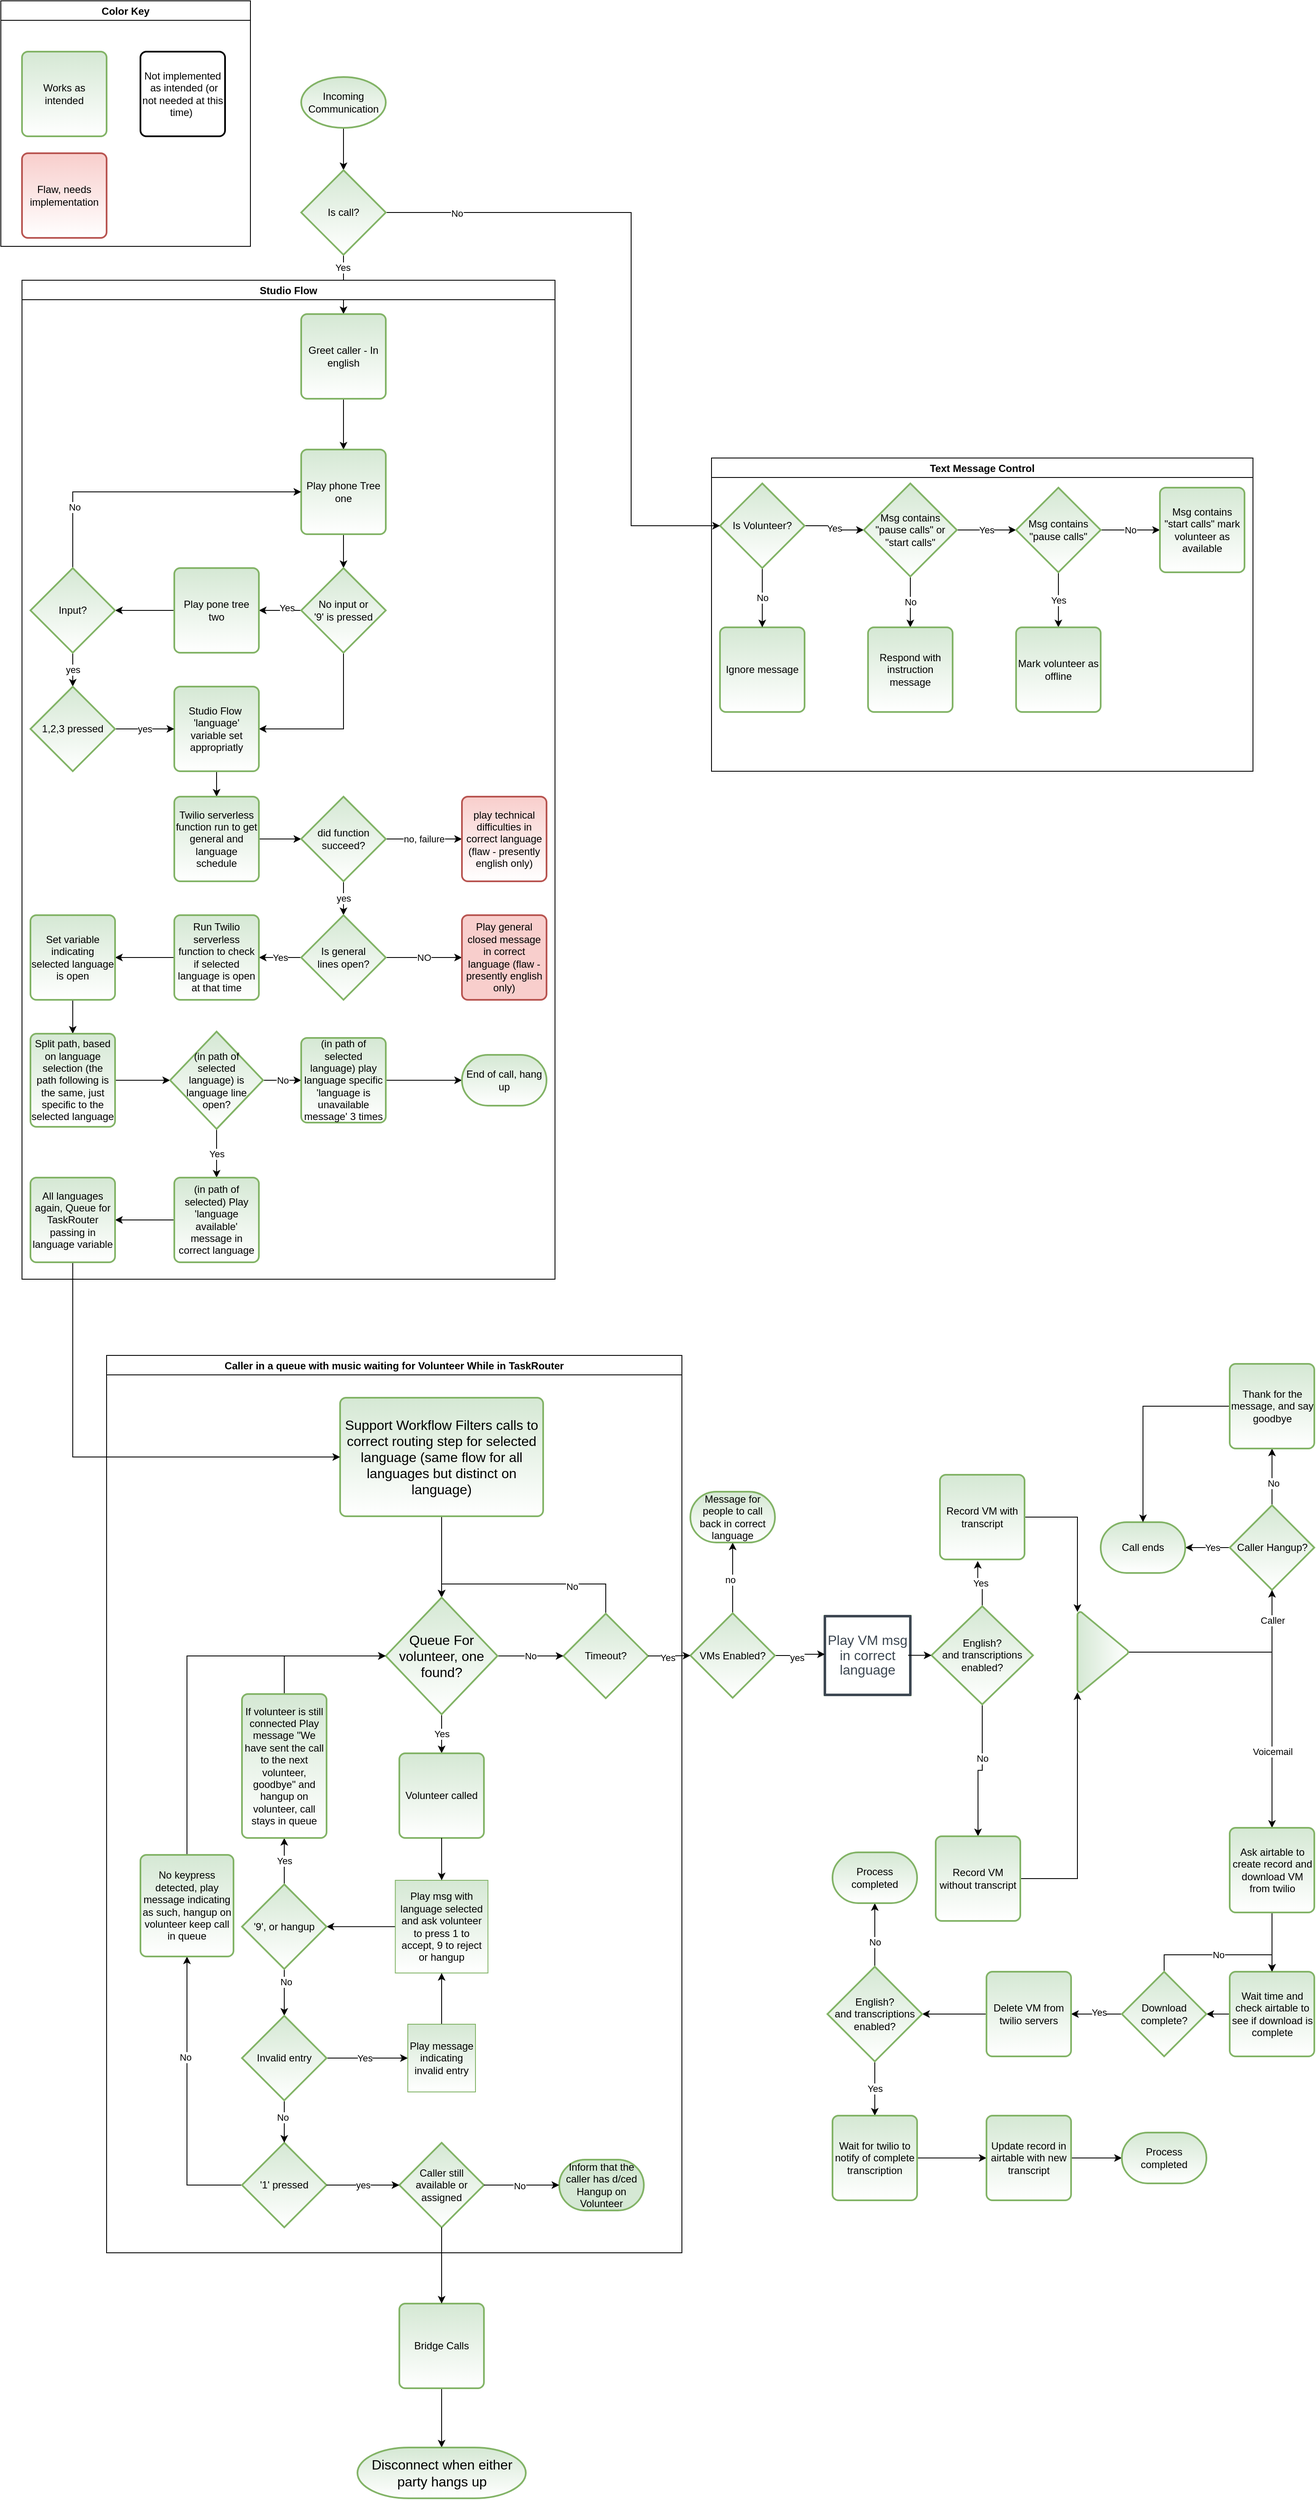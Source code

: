 <mxfile version="13.7.3" type="device"><diagram id="GNucXbwqj-5pLdh_AGNK" name="Page-1"><mxGraphModel dx="2212" dy="4206" grid="1" gridSize="10" guides="1" tooltips="1" connect="1" arrows="1" fold="1" page="1" pageScale="1" pageWidth="850" pageHeight="1100" math="0" shadow="0"><root><mxCell id="0"/><mxCell id="1" parent="0"/><mxCell id="ulSbYFxJWoQOot6R8CF2-60" style="vsdxID=57;fillColor=#d5e8d4;strokeColor=#82b366;strokeWidth=3;spacingTop=-3;spacingBottom=-3;spacingLeft=-3;spacingRight=-3;labelBackgroundColor=none;rounded=0;html=1;whiteSpace=wrap;gradientColor=#ffffff;" parent="1" vertex="1"><mxGeometry x="1079" y="-242" width="101" height="93" as="geometry"/></mxCell><mxCell id="ulSbYFxJWoQOot6R8CF2-61" style="vsdxID=58;fillColor=#ffffff;gradientColor=none;shape=stencil(nZBLDsIwDERP4y1KYiEOUMoFOEFEDbEISZWG8jk9aQ1SQKy688y8kaUBbAZnewKjhpzimW7cZQe4BWM4OEqcywXYAjbHmOiU4jV0ontbSKNmhzrp6Ik2yqbDnp8knlqh3qwlkOYljtPH+zuX6FGrnYCeQwVqtRj96L/wYvQLLMe8iGzF3sugdf67YLFkfWxf);strokeColor=#3d4752;strokeWidth=3;spacingTop=-3;spacingBottom=-3;spacingLeft=-3;spacingRight=-3;labelBackgroundColor=none;rounded=1;html=1;whiteSpace=wrap;" parent="ulSbYFxJWoQOot6R8CF2-60" vertex="1"><mxGeometry width="101" height="93" as="geometry"/></mxCell><mxCell id="ulSbYFxJWoQOot6R8CF2-62" value="&lt;p style=&quot;align:center;margin-left:0;margin-right:0;margin-top:0px;margin-bottom:0px;text-indent:0;valign:middle;direction:ltr;&quot;&gt;&lt;font style=&quot;font-size:16px;font-family:Arial;color:#3d4752;direction:ltr;letter-spacing:0px;line-height:110.0%;opacity:1&quot;&gt;Play VM msg in correct language&lt;/font&gt;&lt;/p&gt;" style="text;vsdxID=57;fillColor=none;gradientColor=none;strokeColor=none;strokeWidth=3;spacingTop=-3;spacingBottom=-3;spacingLeft=-3;spacingRight=-3;labelBackgroundColor=none;rounded=0;html=1;whiteSpace=wrap;verticalAlign=middle;align=center;;html=1;" parent="ulSbYFxJWoQOot6R8CF2-60" vertex="1"><mxGeometry x="3.17" y="2.45" width="95.25" height="87.63" as="geometry"/></mxCell><mxCell id="t2Nf3221sbJAj2etKSXT-6" style="edgeStyle=orthogonalEdgeStyle;rounded=0;orthogonalLoop=1;jettySize=auto;html=1;" parent="1" source="t2Nf3221sbJAj2etKSXT-1" target="t2Nf3221sbJAj2etKSXT-5" edge="1"><mxGeometry relative="1" as="geometry"/></mxCell><mxCell id="t2Nf3221sbJAj2etKSXT-48" value="Yes" style="edgeLabel;html=1;align=center;verticalAlign=middle;resizable=0;points=[];" parent="t2Nf3221sbJAj2etKSXT-6" vertex="1" connectable="0"><mxGeometry x="-0.194" relative="1" as="geometry"><mxPoint as="offset"/></mxGeometry></mxCell><mxCell id="t2Nf3221sbJAj2etKSXT-15" style="edgeStyle=orthogonalEdgeStyle;rounded=0;orthogonalLoop=1;jettySize=auto;html=1;entryX=0.5;entryY=1;entryDx=0;entryDy=0;" parent="1" source="t2Nf3221sbJAj2etKSXT-1" target="t2Nf3221sbJAj2etKSXT-14" edge="1"><mxGeometry relative="1" as="geometry"/></mxCell><mxCell id="t2Nf3221sbJAj2etKSXT-47" value="No" style="edgeLabel;html=1;align=center;verticalAlign=middle;resizable=0;points=[];" parent="t2Nf3221sbJAj2etKSXT-15" vertex="1" connectable="0"><mxGeometry x="-0.224" y="-1" relative="1" as="geometry"><mxPoint as="offset"/></mxGeometry></mxCell><mxCell id="t2Nf3221sbJAj2etKSXT-1" value="Caller Hangup?" style="strokeWidth=2;html=1;shape=mxgraph.flowchart.decision;whiteSpace=wrap;fillColor=#d5e8d4;strokeColor=#82b366;gradientColor=#ffffff;" parent="1" vertex="1"><mxGeometry x="1557.5" y="-373" width="100" height="100" as="geometry"/></mxCell><mxCell id="t2Nf3221sbJAj2etKSXT-5" value="Call ends" style="strokeWidth=2;html=1;shape=mxgraph.flowchart.terminator;whiteSpace=wrap;fillColor=#d5e8d4;strokeColor=#82b366;gradientColor=#ffffff;" parent="1" vertex="1"><mxGeometry x="1405" y="-353" width="100" height="60" as="geometry"/></mxCell><mxCell id="t2Nf3221sbJAj2etKSXT-8" style="edgeStyle=orthogonalEdgeStyle;rounded=0;orthogonalLoop=1;jettySize=auto;html=1;entryX=0.5;entryY=1;entryDx=0;entryDy=0;entryPerimeter=0;exitX=0.5;exitY=1;exitDx=0;exitDy=0;exitPerimeter=0;" parent="1" source="t2Nf3221sbJAj2etKSXT-19" target="t2Nf3221sbJAj2etKSXT-1" edge="1"><mxGeometry relative="1" as="geometry"><mxPoint x="1428.42" y="-209.083" as="sourcePoint"/><mxPoint x="1558.005" y="-215.16" as="targetPoint"/></mxGeometry></mxCell><mxCell id="t2Nf3221sbJAj2etKSXT-9" value="Caller" style="edgeLabel;html=1;align=center;verticalAlign=middle;resizable=0;points=[];" parent="t2Nf3221sbJAj2etKSXT-8" vertex="1" connectable="0"><mxGeometry x="-0.395" y="2" relative="1" as="geometry"><mxPoint x="96.67" y="-35.5" as="offset"/></mxGeometry></mxCell><mxCell id="t2Nf3221sbJAj2etKSXT-11" style="edgeStyle=orthogonalEdgeStyle;rounded=0;orthogonalLoop=1;jettySize=auto;html=1;entryX=0.5;entryY=0;entryDx=0;entryDy=0;exitX=0.5;exitY=1;exitDx=0;exitDy=0;exitPerimeter=0;" parent="1" source="t2Nf3221sbJAj2etKSXT-19" target="t2Nf3221sbJAj2etKSXT-27" edge="1"><mxGeometry relative="1" as="geometry"><mxPoint x="1428" y="-202" as="sourcePoint"/><mxPoint x="1557.15" y="-186.84" as="targetPoint"/></mxGeometry></mxCell><mxCell id="t2Nf3221sbJAj2etKSXT-12" value="Voicemail" style="edgeLabel;html=1;align=center;verticalAlign=middle;resizable=0;points=[];" parent="t2Nf3221sbJAj2etKSXT-11" vertex="1" connectable="0"><mxGeometry x="0.52" relative="1" as="geometry"><mxPoint as="offset"/></mxGeometry></mxCell><mxCell id="t2Nf3221sbJAj2etKSXT-16" style="edgeStyle=orthogonalEdgeStyle;rounded=0;orthogonalLoop=1;jettySize=auto;html=1;" parent="1" source="t2Nf3221sbJAj2etKSXT-14" target="t2Nf3221sbJAj2etKSXT-5" edge="1"><mxGeometry relative="1" as="geometry"/></mxCell><mxCell id="t2Nf3221sbJAj2etKSXT-14" value="Thank for the message, and say goodbye" style="rounded=1;whiteSpace=wrap;html=1;absoluteArcSize=1;arcSize=14;strokeWidth=2;fillColor=#d5e8d4;strokeColor=#82b366;gradientColor=#ffffff;" parent="1" vertex="1"><mxGeometry x="1557.5" y="-540" width="100" height="100" as="geometry"/></mxCell><mxCell id="t2Nf3221sbJAj2etKSXT-21" value="Yes" style="edgeStyle=orthogonalEdgeStyle;rounded=0;orthogonalLoop=1;jettySize=auto;html=1;entryX=0.447;entryY=1.018;entryDx=0;entryDy=0;entryPerimeter=0;" parent="1" source="t2Nf3221sbJAj2etKSXT-17" target="t2Nf3221sbJAj2etKSXT-20" edge="1"><mxGeometry relative="1" as="geometry"/></mxCell><mxCell id="t2Nf3221sbJAj2etKSXT-24" style="edgeStyle=orthogonalEdgeStyle;rounded=0;orthogonalLoop=1;jettySize=auto;html=1;entryX=0.5;entryY=0;entryDx=0;entryDy=0;" parent="1" source="t2Nf3221sbJAj2etKSXT-17" target="t2Nf3221sbJAj2etKSXT-23" edge="1"><mxGeometry relative="1" as="geometry"/></mxCell><mxCell id="t2Nf3221sbJAj2etKSXT-26" value="No" style="edgeLabel;html=1;align=center;verticalAlign=middle;resizable=0;points=[];" parent="t2Nf3221sbJAj2etKSXT-24" vertex="1" connectable="0"><mxGeometry x="-0.208" relative="1" as="geometry"><mxPoint as="offset"/></mxGeometry></mxCell><mxCell id="t2Nf3221sbJAj2etKSXT-17" value="English?&lt;br&gt;and transcriptions enabled?" style="strokeWidth=2;html=1;shape=mxgraph.flowchart.decision;whiteSpace=wrap;fillColor=#d5e8d4;strokeColor=#82b366;gradientColor=#ffffff;" parent="1" vertex="1"><mxGeometry x="1205" y="-253.74" width="120" height="116" as="geometry"/></mxCell><mxCell id="t2Nf3221sbJAj2etKSXT-18" style="edgeStyle=orthogonalEdgeStyle;rounded=0;orthogonalLoop=1;jettySize=auto;html=1;entryX=0;entryY=0.5;entryDx=0;entryDy=0;entryPerimeter=0;" parent="1" source="ulSbYFxJWoQOot6R8CF2-62" target="t2Nf3221sbJAj2etKSXT-17" edge="1"><mxGeometry relative="1" as="geometry"/></mxCell><mxCell id="t2Nf3221sbJAj2etKSXT-19" value="" style="strokeWidth=2;html=1;shape=mxgraph.flowchart.merge_or_storage;whiteSpace=wrap;rotation=-90;fillColor=#d5e8d4;strokeColor=#82b366;gradientColor=#ffffff;" parent="1" vertex="1"><mxGeometry x="1360" y="-229.5" width="95" height="60" as="geometry"/></mxCell><mxCell id="t2Nf3221sbJAj2etKSXT-22" style="edgeStyle=orthogonalEdgeStyle;rounded=0;orthogonalLoop=1;jettySize=auto;html=1;entryX=1;entryY=0;entryDx=0;entryDy=0;entryPerimeter=0;" parent="1" source="t2Nf3221sbJAj2etKSXT-20" target="t2Nf3221sbJAj2etKSXT-19" edge="1"><mxGeometry relative="1" as="geometry"/></mxCell><mxCell id="t2Nf3221sbJAj2etKSXT-20" value="Record VM with transcript" style="rounded=1;whiteSpace=wrap;html=1;absoluteArcSize=1;arcSize=14;strokeWidth=2;fillColor=#d5e8d4;strokeColor=#82b366;gradientColor=#ffffff;" parent="1" vertex="1"><mxGeometry x="1215" y="-409" width="100" height="100" as="geometry"/></mxCell><mxCell id="t2Nf3221sbJAj2etKSXT-25" style="edgeStyle=orthogonalEdgeStyle;rounded=0;orthogonalLoop=1;jettySize=auto;html=1;entryX=0;entryY=0;entryDx=0;entryDy=0;entryPerimeter=0;" parent="1" source="t2Nf3221sbJAj2etKSXT-23" target="t2Nf3221sbJAj2etKSXT-19" edge="1"><mxGeometry relative="1" as="geometry"/></mxCell><mxCell id="t2Nf3221sbJAj2etKSXT-23" value="Record VM without transcript" style="rounded=1;whiteSpace=wrap;html=1;absoluteArcSize=1;arcSize=14;strokeWidth=2;fillColor=#d5e8d4;strokeColor=#82b366;gradientColor=#ffffff;" parent="1" vertex="1"><mxGeometry x="1210" y="18" width="100" height="100" as="geometry"/></mxCell><mxCell id="t2Nf3221sbJAj2etKSXT-30" style="edgeStyle=orthogonalEdgeStyle;rounded=0;orthogonalLoop=1;jettySize=auto;html=1;" parent="1" source="t2Nf3221sbJAj2etKSXT-27" target="t2Nf3221sbJAj2etKSXT-29" edge="1"><mxGeometry relative="1" as="geometry"/></mxCell><mxCell id="t2Nf3221sbJAj2etKSXT-27" value="Ask airtable to create record and download VM from twilio" style="rounded=1;whiteSpace=wrap;html=1;absoluteArcSize=1;arcSize=14;strokeWidth=2;fillColor=#d5e8d4;strokeColor=#82b366;gradientColor=#ffffff;" parent="1" vertex="1"><mxGeometry x="1557.5" y="8" width="100" height="100" as="geometry"/></mxCell><mxCell id="t2Nf3221sbJAj2etKSXT-46" style="edgeStyle=orthogonalEdgeStyle;rounded=0;orthogonalLoop=1;jettySize=auto;html=1;" parent="1" source="t2Nf3221sbJAj2etKSXT-29" target="t2Nf3221sbJAj2etKSXT-31" edge="1"><mxGeometry relative="1" as="geometry"/></mxCell><mxCell id="t2Nf3221sbJAj2etKSXT-29" value="Wait time and check airtable to see if download is complete" style="rounded=1;whiteSpace=wrap;html=1;absoluteArcSize=1;arcSize=14;strokeWidth=2;fillColor=#d5e8d4;strokeColor=#82b366;gradientColor=#ffffff;" parent="1" vertex="1"><mxGeometry x="1557.5" y="178" width="100" height="100" as="geometry"/></mxCell><mxCell id="t2Nf3221sbJAj2etKSXT-32" value="No" style="edgeStyle=orthogonalEdgeStyle;rounded=0;orthogonalLoop=1;jettySize=auto;html=1;exitX=0.5;exitY=0;exitDx=0;exitDy=0;exitPerimeter=0;entryX=0.5;entryY=0;entryDx=0;entryDy=0;" parent="1" source="t2Nf3221sbJAj2etKSXT-31" target="t2Nf3221sbJAj2etKSXT-29" edge="1"><mxGeometry relative="1" as="geometry"><mxPoint x="1610" y="137" as="targetPoint"/></mxGeometry></mxCell><mxCell id="t2Nf3221sbJAj2etKSXT-34" style="edgeStyle=orthogonalEdgeStyle;rounded=0;orthogonalLoop=1;jettySize=auto;html=1;entryX=1;entryY=0.5;entryDx=0;entryDy=0;" parent="1" source="t2Nf3221sbJAj2etKSXT-31" target="t2Nf3221sbJAj2etKSXT-33" edge="1"><mxGeometry relative="1" as="geometry"/></mxCell><mxCell id="t2Nf3221sbJAj2etKSXT-35" value="Yes" style="edgeLabel;html=1;align=center;verticalAlign=middle;resizable=0;points=[];" parent="t2Nf3221sbJAj2etKSXT-34" vertex="1" connectable="0"><mxGeometry x="-0.1" y="-2" relative="1" as="geometry"><mxPoint as="offset"/></mxGeometry></mxCell><mxCell id="t2Nf3221sbJAj2etKSXT-31" value="Download complete?" style="strokeWidth=2;html=1;shape=mxgraph.flowchart.decision;whiteSpace=wrap;fillColor=#d5e8d4;strokeColor=#82b366;gradientColor=#ffffff;" parent="1" vertex="1"><mxGeometry x="1430" y="178" width="100" height="100" as="geometry"/></mxCell><mxCell id="t2Nf3221sbJAj2etKSXT-37" style="edgeStyle=orthogonalEdgeStyle;rounded=0;orthogonalLoop=1;jettySize=auto;html=1;entryX=1;entryY=0.5;entryDx=0;entryDy=0;entryPerimeter=0;" parent="1" source="t2Nf3221sbJAj2etKSXT-33" target="t2Nf3221sbJAj2etKSXT-36" edge="1"><mxGeometry relative="1" as="geometry"/></mxCell><mxCell id="t2Nf3221sbJAj2etKSXT-33" value="Delete VM from twilio servers" style="rounded=1;whiteSpace=wrap;html=1;absoluteArcSize=1;arcSize=14;strokeWidth=2;fillColor=#d5e8d4;strokeColor=#82b366;gradientColor=#ffffff;" parent="1" vertex="1"><mxGeometry x="1270" y="178" width="100" height="100" as="geometry"/></mxCell><mxCell id="t2Nf3221sbJAj2etKSXT-39" style="edgeStyle=orthogonalEdgeStyle;rounded=0;orthogonalLoop=1;jettySize=auto;html=1;entryX=0.5;entryY=1;entryDx=0;entryDy=0;entryPerimeter=0;" parent="1" source="t2Nf3221sbJAj2etKSXT-36" target="t2Nf3221sbJAj2etKSXT-38" edge="1"><mxGeometry relative="1" as="geometry"/></mxCell><mxCell id="t2Nf3221sbJAj2etKSXT-49" value="No" style="edgeLabel;html=1;align=center;verticalAlign=middle;resizable=0;points=[];" parent="t2Nf3221sbJAj2etKSXT-39" vertex="1" connectable="0"><mxGeometry x="-0.222" relative="1" as="geometry"><mxPoint as="offset"/></mxGeometry></mxCell><mxCell id="t2Nf3221sbJAj2etKSXT-50" value="Yes" style="edgeStyle=orthogonalEdgeStyle;rounded=0;orthogonalLoop=1;jettySize=auto;html=1;entryX=0.5;entryY=0;entryDx=0;entryDy=0;" parent="1" source="t2Nf3221sbJAj2etKSXT-36" target="t2Nf3221sbJAj2etKSXT-40" edge="1"><mxGeometry relative="1" as="geometry"/></mxCell><mxCell id="t2Nf3221sbJAj2etKSXT-36" value="English?&lt;br&gt;and transcriptions enabled?" style="strokeWidth=2;html=1;shape=mxgraph.flowchart.decision;whiteSpace=wrap;fillColor=#d5e8d4;strokeColor=#82b366;gradientColor=#ffffff;" parent="1" vertex="1"><mxGeometry x="1082" y="172" width="112" height="112" as="geometry"/></mxCell><mxCell id="t2Nf3221sbJAj2etKSXT-38" value="Process completed" style="strokeWidth=2;html=1;shape=mxgraph.flowchart.terminator;whiteSpace=wrap;fillColor=#d5e8d4;strokeColor=#82b366;gradientColor=#ffffff;" parent="1" vertex="1"><mxGeometry x="1088" y="37" width="100" height="60" as="geometry"/></mxCell><mxCell id="t2Nf3221sbJAj2etKSXT-43" style="edgeStyle=orthogonalEdgeStyle;rounded=0;orthogonalLoop=1;jettySize=auto;html=1;entryX=0;entryY=0.5;entryDx=0;entryDy=0;" parent="1" source="t2Nf3221sbJAj2etKSXT-40" target="t2Nf3221sbJAj2etKSXT-42" edge="1"><mxGeometry relative="1" as="geometry"/></mxCell><mxCell id="t2Nf3221sbJAj2etKSXT-40" value="Wait for twilio to notify of complete transcription" style="rounded=1;whiteSpace=wrap;html=1;absoluteArcSize=1;arcSize=14;strokeWidth=2;fillColor=#d5e8d4;strokeColor=#82b366;gradientColor=#ffffff;" parent="1" vertex="1"><mxGeometry x="1088" y="348" width="100" height="100" as="geometry"/></mxCell><mxCell id="t2Nf3221sbJAj2etKSXT-45" style="edgeStyle=orthogonalEdgeStyle;rounded=0;orthogonalLoop=1;jettySize=auto;html=1;entryX=0;entryY=0.5;entryDx=0;entryDy=0;entryPerimeter=0;" parent="1" source="t2Nf3221sbJAj2etKSXT-42" target="t2Nf3221sbJAj2etKSXT-44" edge="1"><mxGeometry relative="1" as="geometry"/></mxCell><mxCell id="t2Nf3221sbJAj2etKSXT-42" value="Update record in airtable with new transcript" style="rounded=1;whiteSpace=wrap;html=1;absoluteArcSize=1;arcSize=14;strokeWidth=2;fillColor=#d5e8d4;strokeColor=#82b366;gradientColor=#ffffff;" parent="1" vertex="1"><mxGeometry x="1270" y="348" width="100" height="100" as="geometry"/></mxCell><mxCell id="t2Nf3221sbJAj2etKSXT-44" value="Process completed" style="strokeWidth=2;html=1;shape=mxgraph.flowchart.terminator;whiteSpace=wrap;fillColor=#d5e8d4;strokeColor=#82b366;gradientColor=#ffffff;" parent="1" vertex="1"><mxGeometry x="1430" y="368" width="100" height="60" as="geometry"/></mxCell><mxCell id="Crrnlk1iao9TNwp4jusA-1" value="Caller in a queue with music waiting for Volunteer While in TaskRouter" style="swimlane;" parent="1" vertex="1"><mxGeometry x="230" y="-550" width="680" height="1060" as="geometry"><mxRectangle x="230" y="-550" width="430" height="23" as="alternateBounds"/></mxGeometry></mxCell><mxCell id="lMy0ZmCGvJkY_fEDTB9d-1" value="Inform that the caller has d/ced Hangup on Volunteer" style="strokeWidth=2;html=1;shape=mxgraph.flowchart.terminator;whiteSpace=wrap;fillColor=#d5e8d4;strokeColor=#82b366;" parent="Crrnlk1iao9TNwp4jusA-1" vertex="1"><mxGeometry x="535" y="950" width="100" height="60" as="geometry"/></mxCell><mxCell id="gohfQ0Zfz9piOWqnpKpS-30" style="edgeStyle=orthogonalEdgeStyle;rounded=0;orthogonalLoop=1;jettySize=auto;html=1;entryX=1;entryY=0.5;entryDx=0;entryDy=0;entryPerimeter=0;" parent="Crrnlk1iao9TNwp4jusA-1" source="o7xfAoSBJgHGo_V4USYr-11" target="o7xfAoSBJgHGo_V4USYr-19" edge="1"><mxGeometry relative="1" as="geometry"/></mxCell><mxCell id="o7xfAoSBJgHGo_V4USYr-11" value="Play msg with language selected and ask volunteer to press 1 to accept, 9 to reject or hangup" style="whiteSpace=wrap;html=1;aspect=fixed;strokeColor=#82b366;fillColor=#d5e8d4;gradientColor=#ffffff;" parent="Crrnlk1iao9TNwp4jusA-1" vertex="1"><mxGeometry x="341.25" y="620" width="109.5" height="109.5" as="geometry"/></mxCell><mxCell id="gohfQ0Zfz9piOWqnpKpS-40" style="edgeStyle=orthogonalEdgeStyle;rounded=0;orthogonalLoop=1;jettySize=auto;html=1;entryX=0.5;entryY=1;entryDx=0;entryDy=0;" parent="Crrnlk1iao9TNwp4jusA-1" source="gohfQ0Zfz9piOWqnpKpS-1" target="d5_tcxvhbGC-bhtQ9VmD-3" edge="1"><mxGeometry relative="1" as="geometry"><mxPoint x="88.5" y="733" as="targetPoint"/></mxGeometry></mxCell><mxCell id="FHCGfXjS5h5pFrJv5YdP-5" value="No" style="edgeLabel;html=1;align=center;verticalAlign=middle;resizable=0;points=[];" parent="gohfQ0Zfz9piOWqnpKpS-40" vertex="1" connectable="0"><mxGeometry x="0.298" y="2" relative="1" as="geometry"><mxPoint y="1" as="offset"/></mxGeometry></mxCell><mxCell id="gohfQ0Zfz9piOWqnpKpS-1" value="'1' pressed" style="strokeWidth=2;html=1;shape=mxgraph.flowchart.decision;whiteSpace=wrap;fillColor=#d5e8d4;strokeColor=#82b366;gradientColor=#ffffff;" parent="Crrnlk1iao9TNwp4jusA-1" vertex="1"><mxGeometry x="160" y="930" width="100" height="100" as="geometry"/></mxCell><mxCell id="gohfQ0Zfz9piOWqnpKpS-23" style="edgeStyle=orthogonalEdgeStyle;rounded=0;orthogonalLoop=1;jettySize=auto;html=1;entryX=0.5;entryY=0;entryDx=0;entryDy=0;entryPerimeter=0;exitX=0.5;exitY=1;exitDx=0;exitDy=0;" parent="Crrnlk1iao9TNwp4jusA-1" source="gohfQ0Zfz9piOWqnpKpS-15" target="gohfQ0Zfz9piOWqnpKpS-18" edge="1"><mxGeometry relative="1" as="geometry"><mxPoint x="396.0" y="200" as="sourcePoint"/></mxGeometry></mxCell><mxCell id="gohfQ0Zfz9piOWqnpKpS-15" value="&lt;span style=&quot;font-family: &amp;#34;arial&amp;#34; ; font-size: 16px&quot;&gt;Support Workflow Filters calls to correct routing step for selected language (same flow for all languages but distinct on language)&lt;/span&gt;" style="rounded=1;whiteSpace=wrap;html=1;absoluteArcSize=1;arcSize=14;strokeWidth=2;fillColor=#d5e8d4;strokeColor=#82b366;gradientColor=#ffffff;" parent="Crrnlk1iao9TNwp4jusA-1" vertex="1"><mxGeometry x="276" y="50" width="240" height="140" as="geometry"/></mxCell><mxCell id="gohfQ0Zfz9piOWqnpKpS-33" style="edgeStyle=orthogonalEdgeStyle;rounded=0;orthogonalLoop=1;jettySize=auto;html=1;entryX=0.5;entryY=0;entryDx=0;entryDy=0;entryPerimeter=0;exitX=0.5;exitY=0;exitDx=0;exitDy=0;exitPerimeter=0;" parent="Crrnlk1iao9TNwp4jusA-1" source="gohfQ0Zfz9piOWqnpKpS-17" target="gohfQ0Zfz9piOWqnpKpS-18" edge="1"><mxGeometry relative="1" as="geometry"><Array as="points"><mxPoint x="590" y="270"/><mxPoint x="396" y="270"/></Array></mxGeometry></mxCell><mxCell id="gohfQ0Zfz9piOWqnpKpS-34" value="No" style="edgeLabel;html=1;align=center;verticalAlign=middle;resizable=0;points=[];" parent="gohfQ0Zfz9piOWqnpKpS-33" vertex="1" connectable="0"><mxGeometry x="-0.383" y="3" relative="1" as="geometry"><mxPoint as="offset"/></mxGeometry></mxCell><mxCell id="gohfQ0Zfz9piOWqnpKpS-17" value="Timeout?" style="strokeWidth=2;html=1;shape=mxgraph.flowchart.decision;whiteSpace=wrap;fillColor=#d5e8d4;strokeColor=#82b366;gradientColor=#ffffff;" parent="Crrnlk1iao9TNwp4jusA-1" vertex="1"><mxGeometry x="540" y="304.99" width="100" height="100" as="geometry"/></mxCell><mxCell id="gohfQ0Zfz9piOWqnpKpS-19" value="No" style="edgeStyle=orthogonalEdgeStyle;rounded=0;orthogonalLoop=1;jettySize=auto;html=1;entryX=0;entryY=0.5;entryDx=0;entryDy=0;entryPerimeter=0;" parent="Crrnlk1iao9TNwp4jusA-1" source="gohfQ0Zfz9piOWqnpKpS-18" target="gohfQ0Zfz9piOWqnpKpS-17" edge="1"><mxGeometry relative="1" as="geometry"/></mxCell><mxCell id="gohfQ0Zfz9piOWqnpKpS-28" value="Yes" style="edgeStyle=orthogonalEdgeStyle;rounded=0;orthogonalLoop=1;jettySize=auto;html=1;entryX=0.5;entryY=0;entryDx=0;entryDy=0;" parent="Crrnlk1iao9TNwp4jusA-1" source="gohfQ0Zfz9piOWqnpKpS-18" target="gohfQ0Zfz9piOWqnpKpS-27" edge="1"><mxGeometry relative="1" as="geometry"/></mxCell><mxCell id="gohfQ0Zfz9piOWqnpKpS-18" value="&lt;span style=&quot;font-family: &amp;#34;arial&amp;#34; ; font-size: 16px&quot;&gt;Queue For volunteer, one found?&lt;/span&gt;" style="strokeWidth=2;html=1;shape=mxgraph.flowchart.decision;whiteSpace=wrap;fillColor=#d5e8d4;strokeColor=#82b366;gradientColor=#ffffff;" parent="Crrnlk1iao9TNwp4jusA-1" vertex="1"><mxGeometry x="330" y="285.99" width="132" height="138" as="geometry"/></mxCell><mxCell id="gohfQ0Zfz9piOWqnpKpS-27" value="Volunteer called" style="rounded=1;whiteSpace=wrap;html=1;absoluteArcSize=1;arcSize=14;strokeWidth=2;fillColor=#d5e8d4;strokeColor=#82b366;gradientColor=#ffffff;" parent="Crrnlk1iao9TNwp4jusA-1" vertex="1"><mxGeometry x="346" y="470" width="100" height="100" as="geometry"/></mxCell><mxCell id="gohfQ0Zfz9piOWqnpKpS-29" style="edgeStyle=orthogonalEdgeStyle;rounded=0;orthogonalLoop=1;jettySize=auto;html=1;" parent="Crrnlk1iao9TNwp4jusA-1" source="gohfQ0Zfz9piOWqnpKpS-27" target="o7xfAoSBJgHGo_V4USYr-11" edge="1"><mxGeometry relative="1" as="geometry"><mxPoint x="846" y="600" as="targetPoint"/></mxGeometry></mxCell><mxCell id="gohfQ0Zfz9piOWqnpKpS-96" style="edgeStyle=orthogonalEdgeStyle;rounded=0;orthogonalLoop=1;jettySize=auto;html=1;" parent="Crrnlk1iao9TNwp4jusA-1" source="o7xfAoSBJgHGo_V4USYr-19" target="gohfQ0Zfz9piOWqnpKpS-95" edge="1"><mxGeometry relative="1" as="geometry"/></mxCell><mxCell id="gohfQ0Zfz9piOWqnpKpS-99" value="No" style="edgeLabel;html=1;align=center;verticalAlign=middle;resizable=0;points=[];" parent="gohfQ0Zfz9piOWqnpKpS-96" vertex="1" connectable="0"><mxGeometry x="-0.47" y="2" relative="1" as="geometry"><mxPoint as="offset"/></mxGeometry></mxCell><mxCell id="gohfQ0Zfz9piOWqnpKpS-105" value="Yes" style="edgeStyle=orthogonalEdgeStyle;rounded=0;orthogonalLoop=1;jettySize=auto;html=1;entryX=0.5;entryY=1;entryDx=0;entryDy=0;" parent="Crrnlk1iao9TNwp4jusA-1" source="o7xfAoSBJgHGo_V4USYr-19" target="gohfQ0Zfz9piOWqnpKpS-104" edge="1"><mxGeometry relative="1" as="geometry"/></mxCell><mxCell id="o7xfAoSBJgHGo_V4USYr-19" value="'9', or hangup" style="strokeWidth=2;html=1;shape=mxgraph.flowchart.decision;whiteSpace=wrap;strokeColor=#82b366;fillColor=#d5e8d4;gradientColor=#ffffff;" parent="Crrnlk1iao9TNwp4jusA-1" vertex="1"><mxGeometry x="160" y="624.75" width="100" height="100" as="geometry"/></mxCell><mxCell id="gohfQ0Zfz9piOWqnpKpS-32" value="Caller still available or assigned" style="strokeWidth=2;html=1;shape=mxgraph.flowchart.decision;whiteSpace=wrap;fillColor=#d5e8d4;strokeColor=#82b366;gradientColor=#ffffff;" parent="Crrnlk1iao9TNwp4jusA-1" vertex="1"><mxGeometry x="346" y="930" width="100" height="100" as="geometry"/></mxCell><mxCell id="lMy0ZmCGvJkY_fEDTB9d-2" style="edgeStyle=orthogonalEdgeStyle;rounded=0;orthogonalLoop=1;jettySize=auto;html=1;entryX=0;entryY=0.5;entryDx=0;entryDy=0;entryPerimeter=0;exitX=1;exitY=0.5;exitDx=0;exitDy=0;exitPerimeter=0;" parent="Crrnlk1iao9TNwp4jusA-1" source="gohfQ0Zfz9piOWqnpKpS-32" target="lMy0ZmCGvJkY_fEDTB9d-1" edge="1"><mxGeometry relative="1" as="geometry"><mxPoint x="895.66" y="1009.176" as="sourcePoint"/></mxGeometry></mxCell><mxCell id="lMy0ZmCGvJkY_fEDTB9d-3" value="No" style="edgeLabel;html=1;align=center;verticalAlign=middle;resizable=0;points=[];" parent="lMy0ZmCGvJkY_fEDTB9d-2" vertex="1" connectable="0"><mxGeometry x="-0.066" y="-1" relative="1" as="geometry"><mxPoint as="offset"/></mxGeometry></mxCell><mxCell id="gohfQ0Zfz9piOWqnpKpS-31" value="yes" style="edgeStyle=orthogonalEdgeStyle;rounded=0;orthogonalLoop=1;jettySize=auto;html=1;entryX=0;entryY=0.5;entryDx=0;entryDy=0;entryPerimeter=0;" parent="Crrnlk1iao9TNwp4jusA-1" source="gohfQ0Zfz9piOWqnpKpS-1" target="gohfQ0Zfz9piOWqnpKpS-32" edge="1"><mxGeometry relative="1" as="geometry"><mxPoint x="783.18" y="1117.205" as="targetPoint"/></mxGeometry></mxCell><mxCell id="gohfQ0Zfz9piOWqnpKpS-97" style="edgeStyle=orthogonalEdgeStyle;rounded=0;orthogonalLoop=1;jettySize=auto;html=1;" parent="Crrnlk1iao9TNwp4jusA-1" source="gohfQ0Zfz9piOWqnpKpS-95" target="gohfQ0Zfz9piOWqnpKpS-1" edge="1"><mxGeometry relative="1" as="geometry"/></mxCell><mxCell id="gohfQ0Zfz9piOWqnpKpS-101" value="No" style="edgeLabel;html=1;align=center;verticalAlign=middle;resizable=0;points=[];" parent="gohfQ0Zfz9piOWqnpKpS-97" vertex="1" connectable="0"><mxGeometry x="-0.225" y="-2" relative="1" as="geometry"><mxPoint as="offset"/></mxGeometry></mxCell><mxCell id="gohfQ0Zfz9piOWqnpKpS-102" style="edgeStyle=orthogonalEdgeStyle;rounded=0;orthogonalLoop=1;jettySize=auto;html=1;entryX=0;entryY=0.5;entryDx=0;entryDy=0;" parent="Crrnlk1iao9TNwp4jusA-1" source="gohfQ0Zfz9piOWqnpKpS-95" target="FHCGfXjS5h5pFrJv5YdP-1" edge="1"><mxGeometry relative="1" as="geometry"><mxPoint x="320" y="780" as="targetPoint"/></mxGeometry></mxCell><mxCell id="gohfQ0Zfz9piOWqnpKpS-103" value="Yes" style="edgeLabel;html=1;align=center;verticalAlign=middle;resizable=0;points=[];" parent="gohfQ0Zfz9piOWqnpKpS-102" vertex="1" connectable="0"><mxGeometry x="-0.191" y="-2" relative="1" as="geometry"><mxPoint x="-59.36" y="-2" as="offset"/></mxGeometry></mxCell><mxCell id="wF9S2JJBVH-H0kBBPQci-1" value="Yes" style="edgeLabel;html=1;align=center;verticalAlign=middle;resizable=0;points=[];" parent="gohfQ0Zfz9piOWqnpKpS-102" vertex="1" connectable="0"><mxGeometry x="-0.062" relative="1" as="geometry"><mxPoint as="offset"/></mxGeometry></mxCell><mxCell id="gohfQ0Zfz9piOWqnpKpS-95" value="Invalid entry" style="strokeWidth=2;html=1;shape=mxgraph.flowchart.decision;whiteSpace=wrap;fillColor=#d5e8d4;strokeColor=#82b366;gradientColor=#ffffff;" parent="Crrnlk1iao9TNwp4jusA-1" vertex="1"><mxGeometry x="160" y="780" width="100" height="100" as="geometry"/></mxCell><mxCell id="gohfQ0Zfz9piOWqnpKpS-106" style="edgeStyle=orthogonalEdgeStyle;rounded=0;orthogonalLoop=1;jettySize=auto;html=1;entryX=0;entryY=0.5;entryDx=0;entryDy=0;entryPerimeter=0;exitX=0.5;exitY=0;exitDx=0;exitDy=0;" parent="Crrnlk1iao9TNwp4jusA-1" source="gohfQ0Zfz9piOWqnpKpS-104" target="gohfQ0Zfz9piOWqnpKpS-18" edge="1"><mxGeometry relative="1" as="geometry"/></mxCell><mxCell id="gohfQ0Zfz9piOWqnpKpS-104" value="If volunteer is still connected Play message &quot;We have sent the call to the next volunteer, goodbye&quot; and hangup on volunteer, call stays in queue" style="rounded=1;whiteSpace=wrap;html=1;absoluteArcSize=1;arcSize=14;strokeWidth=2;fillColor=#d5e8d4;strokeColor=#82b366;gradientColor=#ffffff;" parent="Crrnlk1iao9TNwp4jusA-1" vertex="1"><mxGeometry x="160" y="400" width="100" height="170" as="geometry"/></mxCell><mxCell id="FHCGfXjS5h5pFrJv5YdP-2" style="edgeStyle=orthogonalEdgeStyle;rounded=0;orthogonalLoop=1;jettySize=auto;html=1;entryX=0.5;entryY=1;entryDx=0;entryDy=0;" parent="Crrnlk1iao9TNwp4jusA-1" source="FHCGfXjS5h5pFrJv5YdP-1" target="o7xfAoSBJgHGo_V4USYr-11" edge="1"><mxGeometry relative="1" as="geometry"/></mxCell><mxCell id="FHCGfXjS5h5pFrJv5YdP-1" value="Play message indicating invalid entry" style="whiteSpace=wrap;html=1;aspect=fixed;fillColor=#d5e8d4;strokeColor=#82b366;gradientColor=#ffffff;" parent="Crrnlk1iao9TNwp4jusA-1" vertex="1"><mxGeometry x="356" y="790" width="80" height="80" as="geometry"/></mxCell><mxCell id="FHCGfXjS5h5pFrJv5YdP-6" style="edgeStyle=orthogonalEdgeStyle;rounded=0;orthogonalLoop=1;jettySize=auto;html=1;exitX=0.5;exitY=0;exitDx=0;exitDy=0;entryX=0;entryY=0.5;entryDx=0;entryDy=0;entryPerimeter=0;" parent="Crrnlk1iao9TNwp4jusA-1" source="d5_tcxvhbGC-bhtQ9VmD-3" target="gohfQ0Zfz9piOWqnpKpS-18" edge="1"><mxGeometry relative="1" as="geometry"><mxPoint x="88.5" y="650" as="sourcePoint"/><mxPoint x="320" y="350" as="targetPoint"/></mxGeometry></mxCell><mxCell id="d5_tcxvhbGC-bhtQ9VmD-3" value="&lt;span&gt;No keypress detected, play message indicating as such, hangup on volunteer keep call in queue&lt;/span&gt;" style="rounded=1;whiteSpace=wrap;html=1;absoluteArcSize=1;arcSize=14;strokeWidth=2;fillColor=#d5e8d4;strokeColor=#82b366;gradientColor=#ffffff;" parent="Crrnlk1iao9TNwp4jusA-1" vertex="1"><mxGeometry x="40" y="590" width="110" height="120" as="geometry"/></mxCell><mxCell id="o7xfAoSBJgHGo_V4USYr-2" style="edgeStyle=orthogonalEdgeStyle;rounded=0;orthogonalLoop=1;jettySize=auto;html=1;entryX=0;entryY=0.484;entryDx=0;entryDy=0;entryPerimeter=0;" parent="1" source="o7xfAoSBJgHGo_V4USYr-1" target="ulSbYFxJWoQOot6R8CF2-61" edge="1"><mxGeometry relative="1" as="geometry"/></mxCell><mxCell id="o7xfAoSBJgHGo_V4USYr-3" value="yes" style="edgeLabel;html=1;align=center;verticalAlign=middle;resizable=0;points=[];" parent="o7xfAoSBJgHGo_V4USYr-2" vertex="1" connectable="0"><mxGeometry x="-0.141" y="-1" relative="1" as="geometry"><mxPoint y="1" as="offset"/></mxGeometry></mxCell><mxCell id="o7xfAoSBJgHGo_V4USYr-5" style="edgeStyle=orthogonalEdgeStyle;rounded=0;orthogonalLoop=1;jettySize=auto;html=1;entryX=0.5;entryY=1;entryDx=0;entryDy=0;entryPerimeter=0;" parent="1" source="o7xfAoSBJgHGo_V4USYr-1" target="o7xfAoSBJgHGo_V4USYr-4" edge="1"><mxGeometry relative="1" as="geometry"/></mxCell><mxCell id="wF9S2JJBVH-H0kBBPQci-2" value="no" style="edgeLabel;html=1;align=center;verticalAlign=middle;resizable=0;points=[];" parent="o7xfAoSBJgHGo_V4USYr-5" vertex="1" connectable="0"><mxGeometry x="-0.03" y="3" relative="1" as="geometry"><mxPoint y="1" as="offset"/></mxGeometry></mxCell><mxCell id="o7xfAoSBJgHGo_V4USYr-1" value="VMs Enabled?" style="strokeWidth=2;html=1;shape=mxgraph.flowchart.decision;whiteSpace=wrap;fillColor=#d5e8d4;strokeColor=#82b366;gradientColor=#ffffff;" parent="1" vertex="1"><mxGeometry x="920" y="-245.5" width="100" height="100" as="geometry"/></mxCell><mxCell id="o7xfAoSBJgHGo_V4USYr-4" value="Message for people to call back in correct language" style="strokeWidth=2;html=1;shape=mxgraph.flowchart.terminator;whiteSpace=wrap;strokeColor=#82b366;fillColor=#d5e8d4;gradientColor=#ffffff;" parent="1" vertex="1"><mxGeometry x="920" y="-389" width="100" height="60" as="geometry"/></mxCell><mxCell id="gohfQ0Zfz9piOWqnpKpS-16" style="edgeStyle=orthogonalEdgeStyle;rounded=0;orthogonalLoop=1;jettySize=auto;html=1;entryX=0;entryY=0.5;entryDx=0;entryDy=0;exitX=0.5;exitY=1;exitDx=0;exitDy=0;" parent="1" source="MV3hpHbSCFh5r2IogtfD-53" target="gohfQ0Zfz9piOWqnpKpS-15" edge="1"><mxGeometry relative="1" as="geometry"><Array as="points"><mxPoint x="190" y="-430"/></Array><mxPoint x="215" y="-620" as="sourcePoint"/></mxGeometry></mxCell><mxCell id="gohfQ0Zfz9piOWqnpKpS-20" style="edgeStyle=orthogonalEdgeStyle;rounded=0;orthogonalLoop=1;jettySize=auto;html=1;" parent="1" source="gohfQ0Zfz9piOWqnpKpS-17" target="o7xfAoSBJgHGo_V4USYr-1" edge="1"><mxGeometry relative="1" as="geometry"/></mxCell><mxCell id="gohfQ0Zfz9piOWqnpKpS-21" value="Yes" style="edgeLabel;html=1;align=center;verticalAlign=middle;resizable=0;points=[];" parent="gohfQ0Zfz9piOWqnpKpS-20" vertex="1" connectable="0"><mxGeometry x="-0.092" y="-2" relative="1" as="geometry"><mxPoint as="offset"/></mxGeometry></mxCell><mxCell id="gohfQ0Zfz9piOWqnpKpS-91" style="edgeStyle=orthogonalEdgeStyle;rounded=0;orthogonalLoop=1;jettySize=auto;html=1;entryX=0.5;entryY=0;entryDx=0;entryDy=0;entryPerimeter=0;" parent="1" source="gohfQ0Zfz9piOWqnpKpS-84" target="gohfQ0Zfz9piOWqnpKpS-90" edge="1"><mxGeometry relative="1" as="geometry"/></mxCell><mxCell id="gohfQ0Zfz9piOWqnpKpS-84" value="Bridge Calls" style="rounded=1;whiteSpace=wrap;html=1;absoluteArcSize=1;arcSize=14;strokeWidth=2;fillColor=#d5e8d4;strokeColor=#82b366;gradientColor=#ffffff;" parent="1" vertex="1"><mxGeometry x="576" y="570" width="100" height="100" as="geometry"/></mxCell><mxCell id="gohfQ0Zfz9piOWqnpKpS-90" value="&lt;span style=&quot;font-family: &amp;#34;arial&amp;#34; ; font-size: 16px&quot;&gt;Disconnect when either party hangs up&lt;/span&gt;" style="strokeWidth=2;html=1;shape=mxgraph.flowchart.terminator;whiteSpace=wrap;fillColor=#d5e8d4;strokeColor=#82b366;gradientColor=#ffffff;" parent="1" vertex="1"><mxGeometry x="526.5" y="740" width="199" height="60" as="geometry"/></mxCell><mxCell id="gohfQ0Zfz9piOWqnpKpS-98" style="edgeStyle=orthogonalEdgeStyle;rounded=0;orthogonalLoop=1;jettySize=auto;html=1;" parent="1" source="gohfQ0Zfz9piOWqnpKpS-32" target="gohfQ0Zfz9piOWqnpKpS-84" edge="1"><mxGeometry relative="1" as="geometry"/></mxCell><mxCell id="RzPKQ3LM1U2MP_-7xxIR-3" value="Text Message Control" style="swimlane;" parent="1" vertex="1"><mxGeometry x="945" y="-1610" width="640" height="370" as="geometry"/></mxCell><mxCell id="RzPKQ3LM1U2MP_-7xxIR-6" value="Ignore message" style="rounded=1;whiteSpace=wrap;html=1;absoluteArcSize=1;arcSize=14;strokeWidth=2;fillColor=#d5e8d4;strokeColor=#82b366;gradientColor=#ffffff;" parent="RzPKQ3LM1U2MP_-7xxIR-3" vertex="1"><mxGeometry x="10" y="200" width="100" height="100" as="geometry"/></mxCell><mxCell id="RzPKQ3LM1U2MP_-7xxIR-11" value="No" style="edgeStyle=orthogonalEdgeStyle;rounded=0;orthogonalLoop=1;jettySize=auto;html=1;" parent="RzPKQ3LM1U2MP_-7xxIR-3" source="RzPKQ3LM1U2MP_-7xxIR-10" target="RzPKQ3LM1U2MP_-7xxIR-6" edge="1"><mxGeometry relative="1" as="geometry"/></mxCell><mxCell id="RzPKQ3LM1U2MP_-7xxIR-13" value="Yes" style="edgeStyle=orthogonalEdgeStyle;rounded=0;orthogonalLoop=1;jettySize=auto;html=1;entryX=0;entryY=0.5;entryDx=0;entryDy=0;entryPerimeter=0;" parent="RzPKQ3LM1U2MP_-7xxIR-3" source="RzPKQ3LM1U2MP_-7xxIR-10" target="RzPKQ3LM1U2MP_-7xxIR-12" edge="1"><mxGeometry relative="1" as="geometry"/></mxCell><mxCell id="RzPKQ3LM1U2MP_-7xxIR-10" value="Is Volunteer?" style="strokeWidth=2;html=1;shape=mxgraph.flowchart.decision;whiteSpace=wrap;fillColor=#d5e8d4;strokeColor=#82b366;gradientColor=#ffffff;" parent="RzPKQ3LM1U2MP_-7xxIR-3" vertex="1"><mxGeometry x="10" y="30" width="100" height="100" as="geometry"/></mxCell><mxCell id="RzPKQ3LM1U2MP_-7xxIR-15" value="No" style="edgeStyle=orthogonalEdgeStyle;rounded=0;orthogonalLoop=1;jettySize=auto;html=1;entryX=0.5;entryY=0;entryDx=0;entryDy=0;" parent="RzPKQ3LM1U2MP_-7xxIR-3" source="RzPKQ3LM1U2MP_-7xxIR-12" target="RzPKQ3LM1U2MP_-7xxIR-14" edge="1"><mxGeometry relative="1" as="geometry"/></mxCell><mxCell id="RzPKQ3LM1U2MP_-7xxIR-19" value="Yes" style="edgeStyle=orthogonalEdgeStyle;rounded=0;orthogonalLoop=1;jettySize=auto;html=1;entryX=0;entryY=0.5;entryDx=0;entryDy=0;entryPerimeter=0;" parent="RzPKQ3LM1U2MP_-7xxIR-3" source="RzPKQ3LM1U2MP_-7xxIR-12" target="RzPKQ3LM1U2MP_-7xxIR-17" edge="1"><mxGeometry relative="1" as="geometry"/></mxCell><mxCell id="RzPKQ3LM1U2MP_-7xxIR-12" value="Msg contains &quot;pause calls&quot; or&lt;br&gt;&quot;start calls&quot;" style="strokeWidth=2;html=1;shape=mxgraph.flowchart.decision;whiteSpace=wrap;fillColor=#d5e8d4;strokeColor=#82b366;gradientColor=#ffffff;" parent="RzPKQ3LM1U2MP_-7xxIR-3" vertex="1"><mxGeometry x="180" y="30" width="110" height="110" as="geometry"/></mxCell><mxCell id="RzPKQ3LM1U2MP_-7xxIR-14" value="Respond with instruction message" style="rounded=1;whiteSpace=wrap;html=1;absoluteArcSize=1;arcSize=14;strokeWidth=2;fillColor=#d5e8d4;strokeColor=#82b366;gradientColor=#ffffff;" parent="RzPKQ3LM1U2MP_-7xxIR-3" vertex="1"><mxGeometry x="185" y="200" width="100" height="100" as="geometry"/></mxCell><mxCell id="RzPKQ3LM1U2MP_-7xxIR-20" value="Yes" style="edgeStyle=orthogonalEdgeStyle;rounded=0;orthogonalLoop=1;jettySize=auto;html=1;entryX=0.5;entryY=0;entryDx=0;entryDy=0;" parent="RzPKQ3LM1U2MP_-7xxIR-3" source="RzPKQ3LM1U2MP_-7xxIR-17" target="RzPKQ3LM1U2MP_-7xxIR-18" edge="1"><mxGeometry relative="1" as="geometry"/></mxCell><mxCell id="RzPKQ3LM1U2MP_-7xxIR-24" value="No" style="edgeStyle=orthogonalEdgeStyle;rounded=0;orthogonalLoop=1;jettySize=auto;html=1;" parent="RzPKQ3LM1U2MP_-7xxIR-3" source="RzPKQ3LM1U2MP_-7xxIR-17" target="RzPKQ3LM1U2MP_-7xxIR-23" edge="1"><mxGeometry relative="1" as="geometry"/></mxCell><mxCell id="RzPKQ3LM1U2MP_-7xxIR-17" value="Msg contains &quot;pause calls&quot;" style="strokeWidth=2;html=1;shape=mxgraph.flowchart.decision;whiteSpace=wrap;fillColor=#d5e8d4;strokeColor=#82b366;gradientColor=#ffffff;" parent="RzPKQ3LM1U2MP_-7xxIR-3" vertex="1"><mxGeometry x="360" y="35" width="100" height="100" as="geometry"/></mxCell><mxCell id="RzPKQ3LM1U2MP_-7xxIR-18" value="Mark volunteer as offline" style="rounded=1;whiteSpace=wrap;html=1;absoluteArcSize=1;arcSize=14;strokeWidth=2;fillColor=#d5e8d4;strokeColor=#82b366;gradientColor=#ffffff;" parent="RzPKQ3LM1U2MP_-7xxIR-3" vertex="1"><mxGeometry x="360" y="200" width="100" height="100" as="geometry"/></mxCell><mxCell id="RzPKQ3LM1U2MP_-7xxIR-23" value="Msg contains &quot;start calls&quot; mark volunteer as available" style="rounded=1;whiteSpace=wrap;html=1;absoluteArcSize=1;arcSize=14;strokeWidth=2;fillColor=#d5e8d4;strokeColor=#82b366;gradientColor=#ffffff;" parent="RzPKQ3LM1U2MP_-7xxIR-3" vertex="1"><mxGeometry x="530" y="35" width="100" height="100" as="geometry"/></mxCell><mxCell id="RzPKQ3LM1U2MP_-7xxIR-8" style="edgeStyle=orthogonalEdgeStyle;rounded=0;orthogonalLoop=1;jettySize=auto;html=1;entryX=0;entryY=0.5;entryDx=0;entryDy=0;entryPerimeter=0;exitX=1;exitY=0.5;exitDx=0;exitDy=0;exitPerimeter=0;" parent="1" source="MV3hpHbSCFh5r2IogtfD-2" target="RzPKQ3LM1U2MP_-7xxIR-10" edge="1"><mxGeometry relative="1" as="geometry"><mxPoint x="660" y="-1020" as="targetPoint"/><mxPoint x="730" y="-990" as="sourcePoint"/><Array as="points"><mxPoint x="850" y="-1900"/><mxPoint x="850" y="-1530"/></Array></mxGeometry></mxCell><mxCell id="MV3hpHbSCFh5r2IogtfD-57" value="No" style="edgeLabel;html=1;align=center;verticalAlign=middle;resizable=0;points=[];" vertex="1" connectable="0" parent="RzPKQ3LM1U2MP_-7xxIR-8"><mxGeometry x="-0.782" y="-1" relative="1" as="geometry"><mxPoint as="offset"/></mxGeometry></mxCell><mxCell id="MV3hpHbSCFh5r2IogtfD-3" style="edgeStyle=orthogonalEdgeStyle;rounded=0;orthogonalLoop=1;jettySize=auto;html=1;entryX=0.5;entryY=0;entryDx=0;entryDy=0;entryPerimeter=0;" edge="1" parent="1" source="MV3hpHbSCFh5r2IogtfD-1" target="MV3hpHbSCFh5r2IogtfD-2"><mxGeometry relative="1" as="geometry"/></mxCell><mxCell id="MV3hpHbSCFh5r2IogtfD-1" value="Incoming Communication" style="strokeWidth=2;html=1;shape=mxgraph.flowchart.start_1;whiteSpace=wrap;fillColor=#d5e8d4;strokeColor=#82b366;gradientColor=#ffffff;" vertex="1" parent="1"><mxGeometry x="460" y="-2060" width="100" height="60" as="geometry"/></mxCell><mxCell id="MV3hpHbSCFh5r2IogtfD-7" style="edgeStyle=orthogonalEdgeStyle;rounded=0;orthogonalLoop=1;jettySize=auto;html=1;" edge="1" parent="1" source="MV3hpHbSCFh5r2IogtfD-2" target="MV3hpHbSCFh5r2IogtfD-6"><mxGeometry relative="1" as="geometry"/></mxCell><mxCell id="MV3hpHbSCFh5r2IogtfD-56" value="Yes" style="edgeLabel;html=1;align=center;verticalAlign=middle;resizable=0;points=[];" vertex="1" connectable="0" parent="MV3hpHbSCFh5r2IogtfD-7"><mxGeometry x="-0.583" y="-1" relative="1" as="geometry"><mxPoint as="offset"/></mxGeometry></mxCell><mxCell id="MV3hpHbSCFh5r2IogtfD-2" value="Is call?" style="strokeWidth=2;html=1;shape=mxgraph.flowchart.decision;whiteSpace=wrap;fillColor=#d5e8d4;strokeColor=#82b366;gradientColor=#ffffff;" vertex="1" parent="1"><mxGeometry x="460" y="-1950" width="100" height="100" as="geometry"/></mxCell><mxCell id="MV3hpHbSCFh5r2IogtfD-5" value="Studio Flow" style="swimlane;" vertex="1" parent="1"><mxGeometry x="130" y="-1820" width="630" height="1180" as="geometry"><mxRectangle x="130" y="-1820" width="100" height="23" as="alternateBounds"/></mxGeometry></mxCell><mxCell id="MV3hpHbSCFh5r2IogtfD-9" style="edgeStyle=orthogonalEdgeStyle;rounded=0;orthogonalLoop=1;jettySize=auto;html=1;" edge="1" parent="MV3hpHbSCFh5r2IogtfD-5" source="MV3hpHbSCFh5r2IogtfD-6" target="MV3hpHbSCFh5r2IogtfD-8"><mxGeometry relative="1" as="geometry"/></mxCell><mxCell id="MV3hpHbSCFh5r2IogtfD-6" value="Greet caller - In english" style="rounded=1;whiteSpace=wrap;html=1;absoluteArcSize=1;arcSize=14;strokeWidth=2;fillColor=#d5e8d4;strokeColor=#82b366;gradientColor=#ffffff;" vertex="1" parent="MV3hpHbSCFh5r2IogtfD-5"><mxGeometry x="330" y="40" width="100" height="100" as="geometry"/></mxCell><mxCell id="MV3hpHbSCFh5r2IogtfD-11" style="edgeStyle=orthogonalEdgeStyle;rounded=0;orthogonalLoop=1;jettySize=auto;html=1;entryX=0.5;entryY=0;entryDx=0;entryDy=0;entryPerimeter=0;" edge="1" parent="MV3hpHbSCFh5r2IogtfD-5" source="MV3hpHbSCFh5r2IogtfD-8" target="MV3hpHbSCFh5r2IogtfD-10"><mxGeometry relative="1" as="geometry"/></mxCell><mxCell id="MV3hpHbSCFh5r2IogtfD-8" value="Play phone Tree one" style="rounded=1;whiteSpace=wrap;html=1;absoluteArcSize=1;arcSize=14;strokeWidth=2;fillColor=#d5e8d4;strokeColor=#82b366;gradientColor=#ffffff;" vertex="1" parent="MV3hpHbSCFh5r2IogtfD-5"><mxGeometry x="330" y="200" width="100" height="100" as="geometry"/></mxCell><mxCell id="MV3hpHbSCFh5r2IogtfD-13" style="edgeStyle=orthogonalEdgeStyle;rounded=0;orthogonalLoop=1;jettySize=auto;html=1;entryX=1;entryY=0.5;entryDx=0;entryDy=0;" edge="1" parent="MV3hpHbSCFh5r2IogtfD-5" source="MV3hpHbSCFh5r2IogtfD-10" target="MV3hpHbSCFh5r2IogtfD-12"><mxGeometry relative="1" as="geometry"/></mxCell><mxCell id="MV3hpHbSCFh5r2IogtfD-14" value="Yes" style="edgeLabel;html=1;align=center;verticalAlign=middle;resizable=0;points=[];" vertex="1" connectable="0" parent="MV3hpHbSCFh5r2IogtfD-13"><mxGeometry x="-0.295" y="-3" relative="1" as="geometry"><mxPoint as="offset"/></mxGeometry></mxCell><mxCell id="MV3hpHbSCFh5r2IogtfD-21" style="edgeStyle=orthogonalEdgeStyle;rounded=0;orthogonalLoop=1;jettySize=auto;html=1;entryX=1;entryY=0.5;entryDx=0;entryDy=0;exitX=0.5;exitY=1;exitDx=0;exitDy=0;exitPerimeter=0;" edge="1" parent="MV3hpHbSCFh5r2IogtfD-5" source="MV3hpHbSCFh5r2IogtfD-10" target="MV3hpHbSCFh5r2IogtfD-20"><mxGeometry relative="1" as="geometry"/></mxCell><mxCell id="MV3hpHbSCFh5r2IogtfD-10" value="No input or &lt;br&gt;'9' is pressed" style="strokeWidth=2;html=1;shape=mxgraph.flowchart.decision;whiteSpace=wrap;fillColor=#d5e8d4;strokeColor=#82b366;gradientColor=#ffffff;" vertex="1" parent="MV3hpHbSCFh5r2IogtfD-5"><mxGeometry x="330" y="340" width="100" height="100" as="geometry"/></mxCell><mxCell id="MV3hpHbSCFh5r2IogtfD-17" style="edgeStyle=orthogonalEdgeStyle;rounded=0;orthogonalLoop=1;jettySize=auto;html=1;" edge="1" parent="MV3hpHbSCFh5r2IogtfD-5" source="MV3hpHbSCFh5r2IogtfD-12" target="MV3hpHbSCFh5r2IogtfD-15"><mxGeometry relative="1" as="geometry"/></mxCell><mxCell id="MV3hpHbSCFh5r2IogtfD-12" value="Play pone tree two" style="rounded=1;whiteSpace=wrap;html=1;absoluteArcSize=1;arcSize=14;strokeWidth=2;fillColor=#d5e8d4;strokeColor=#82b366;gradientColor=#ffffff;" vertex="1" parent="MV3hpHbSCFh5r2IogtfD-5"><mxGeometry x="180" y="340" width="100" height="100" as="geometry"/></mxCell><mxCell id="MV3hpHbSCFh5r2IogtfD-18" style="edgeStyle=orthogonalEdgeStyle;rounded=0;orthogonalLoop=1;jettySize=auto;html=1;entryX=0;entryY=0.5;entryDx=0;entryDy=0;exitX=0.5;exitY=0;exitDx=0;exitDy=0;exitPerimeter=0;" edge="1" parent="MV3hpHbSCFh5r2IogtfD-5" source="MV3hpHbSCFh5r2IogtfD-15" target="MV3hpHbSCFh5r2IogtfD-8"><mxGeometry relative="1" as="geometry"/></mxCell><mxCell id="MV3hpHbSCFh5r2IogtfD-19" value="No" style="edgeLabel;html=1;align=center;verticalAlign=middle;resizable=0;points=[];" vertex="1" connectable="0" parent="MV3hpHbSCFh5r2IogtfD-18"><mxGeometry x="-0.6" y="-2" relative="1" as="geometry"><mxPoint as="offset"/></mxGeometry></mxCell><mxCell id="MV3hpHbSCFh5r2IogtfD-24" value="yes" style="edgeStyle=orthogonalEdgeStyle;rounded=0;orthogonalLoop=1;jettySize=auto;html=1;entryX=0.5;entryY=0;entryDx=0;entryDy=0;entryPerimeter=0;" edge="1" parent="MV3hpHbSCFh5r2IogtfD-5" source="MV3hpHbSCFh5r2IogtfD-15" target="MV3hpHbSCFh5r2IogtfD-23"><mxGeometry relative="1" as="geometry"/></mxCell><mxCell id="MV3hpHbSCFh5r2IogtfD-15" value="Input?" style="strokeWidth=2;html=1;shape=mxgraph.flowchart.decision;whiteSpace=wrap;fillColor=#d5e8d4;strokeColor=#82b366;gradientColor=#ffffff;" vertex="1" parent="MV3hpHbSCFh5r2IogtfD-5"><mxGeometry x="10" y="340" width="100" height="100" as="geometry"/></mxCell><mxCell id="MV3hpHbSCFh5r2IogtfD-27" style="edgeStyle=orthogonalEdgeStyle;rounded=0;orthogonalLoop=1;jettySize=auto;html=1;entryX=0.5;entryY=0;entryDx=0;entryDy=0;" edge="1" parent="MV3hpHbSCFh5r2IogtfD-5" source="MV3hpHbSCFh5r2IogtfD-20" target="MV3hpHbSCFh5r2IogtfD-26"><mxGeometry relative="1" as="geometry"/></mxCell><mxCell id="MV3hpHbSCFh5r2IogtfD-20" value="Studio Flow&amp;nbsp;&lt;br&gt;'language' variable set appropriatly" style="rounded=1;whiteSpace=wrap;html=1;absoluteArcSize=1;arcSize=14;strokeWidth=2;fillColor=#d5e8d4;strokeColor=#82b366;gradientColor=#ffffff;" vertex="1" parent="MV3hpHbSCFh5r2IogtfD-5"><mxGeometry x="180" y="480" width="100" height="100" as="geometry"/></mxCell><mxCell id="MV3hpHbSCFh5r2IogtfD-25" value="yes" style="edgeStyle=orthogonalEdgeStyle;rounded=0;orthogonalLoop=1;jettySize=auto;html=1;entryX=0;entryY=0.5;entryDx=0;entryDy=0;" edge="1" parent="MV3hpHbSCFh5r2IogtfD-5" source="MV3hpHbSCFh5r2IogtfD-23" target="MV3hpHbSCFh5r2IogtfD-20"><mxGeometry relative="1" as="geometry"/></mxCell><mxCell id="MV3hpHbSCFh5r2IogtfD-23" value="1,2,3 pressed" style="strokeWidth=2;html=1;shape=mxgraph.flowchart.decision;whiteSpace=wrap;fillColor=#d5e8d4;strokeColor=#82b366;gradientColor=#ffffff;" vertex="1" parent="MV3hpHbSCFh5r2IogtfD-5"><mxGeometry x="10" y="480" width="100" height="100" as="geometry"/></mxCell><mxCell id="MV3hpHbSCFh5r2IogtfD-29" style="edgeStyle=orthogonalEdgeStyle;rounded=0;orthogonalLoop=1;jettySize=auto;html=1;entryX=0;entryY=0.5;entryDx=0;entryDy=0;entryPerimeter=0;" edge="1" parent="MV3hpHbSCFh5r2IogtfD-5" source="MV3hpHbSCFh5r2IogtfD-26" target="MV3hpHbSCFh5r2IogtfD-28"><mxGeometry relative="1" as="geometry"/></mxCell><mxCell id="MV3hpHbSCFh5r2IogtfD-26" value="Twilio serverless function run to get general and language schedule" style="rounded=1;whiteSpace=wrap;html=1;absoluteArcSize=1;arcSize=14;strokeWidth=2;fillColor=#d5e8d4;strokeColor=#82b366;gradientColor=#ffffff;" vertex="1" parent="MV3hpHbSCFh5r2IogtfD-5"><mxGeometry x="180" y="610" width="100" height="100" as="geometry"/></mxCell><mxCell id="MV3hpHbSCFh5r2IogtfD-31" value="yes" style="edgeStyle=orthogonalEdgeStyle;rounded=0;orthogonalLoop=1;jettySize=auto;html=1;entryX=0.5;entryY=0;entryDx=0;entryDy=0;entryPerimeter=0;" edge="1" parent="MV3hpHbSCFh5r2IogtfD-5" source="MV3hpHbSCFh5r2IogtfD-28" target="MV3hpHbSCFh5r2IogtfD-30"><mxGeometry relative="1" as="geometry"/></mxCell><mxCell id="MV3hpHbSCFh5r2IogtfD-33" value="no, failure" style="edgeStyle=orthogonalEdgeStyle;rounded=0;orthogonalLoop=1;jettySize=auto;html=1;entryX=0;entryY=0.5;entryDx=0;entryDy=0;" edge="1" parent="MV3hpHbSCFh5r2IogtfD-5" source="MV3hpHbSCFh5r2IogtfD-28" target="MV3hpHbSCFh5r2IogtfD-32"><mxGeometry relative="1" as="geometry"/></mxCell><mxCell id="MV3hpHbSCFh5r2IogtfD-28" value="did function succeed?" style="strokeWidth=2;html=1;shape=mxgraph.flowchart.decision;whiteSpace=wrap;fillColor=#d5e8d4;strokeColor=#82b366;gradientColor=#ffffff;" vertex="1" parent="MV3hpHbSCFh5r2IogtfD-5"><mxGeometry x="330" y="610" width="100" height="100" as="geometry"/></mxCell><mxCell id="MV3hpHbSCFh5r2IogtfD-35" value="NO" style="edgeStyle=orthogonalEdgeStyle;rounded=0;orthogonalLoop=1;jettySize=auto;html=1;entryX=0;entryY=0.5;entryDx=0;entryDy=0;" edge="1" parent="MV3hpHbSCFh5r2IogtfD-5" source="MV3hpHbSCFh5r2IogtfD-30" target="MV3hpHbSCFh5r2IogtfD-34"><mxGeometry relative="1" as="geometry"/></mxCell><mxCell id="MV3hpHbSCFh5r2IogtfD-38" value="Yes" style="edgeStyle=orthogonalEdgeStyle;rounded=0;orthogonalLoop=1;jettySize=auto;html=1;" edge="1" parent="MV3hpHbSCFh5r2IogtfD-5" source="MV3hpHbSCFh5r2IogtfD-30" target="MV3hpHbSCFh5r2IogtfD-37"><mxGeometry relative="1" as="geometry"/></mxCell><mxCell id="MV3hpHbSCFh5r2IogtfD-30" value="Is general &lt;br&gt;lines open?" style="strokeWidth=2;html=1;shape=mxgraph.flowchart.decision;whiteSpace=wrap;fillColor=#d5e8d4;strokeColor=#82b366;gradientColor=#ffffff;" vertex="1" parent="MV3hpHbSCFh5r2IogtfD-5"><mxGeometry x="330" y="750" width="100" height="100" as="geometry"/></mxCell><mxCell id="MV3hpHbSCFh5r2IogtfD-32" value="play technical difficulties in correct language (flaw - presently english only)" style="rounded=1;whiteSpace=wrap;html=1;absoluteArcSize=1;arcSize=14;strokeWidth=2;fillColor=#f8cecc;strokeColor=#b85450;gradientColor=#ffffff;" vertex="1" parent="MV3hpHbSCFh5r2IogtfD-5"><mxGeometry x="520" y="610" width="100" height="100" as="geometry"/></mxCell><mxCell id="MV3hpHbSCFh5r2IogtfD-34" value="Play general closed message in correct language (flaw - presently english only)" style="rounded=1;whiteSpace=wrap;html=1;absoluteArcSize=1;arcSize=14;strokeWidth=2;fillColor=#f8cecc;strokeColor=#b85450;" vertex="1" parent="MV3hpHbSCFh5r2IogtfD-5"><mxGeometry x="520" y="750" width="100" height="100" as="geometry"/></mxCell><mxCell id="MV3hpHbSCFh5r2IogtfD-40" style="edgeStyle=orthogonalEdgeStyle;rounded=0;orthogonalLoop=1;jettySize=auto;html=1;entryX=1;entryY=0.5;entryDx=0;entryDy=0;" edge="1" parent="MV3hpHbSCFh5r2IogtfD-5" source="MV3hpHbSCFh5r2IogtfD-37" target="MV3hpHbSCFh5r2IogtfD-39"><mxGeometry relative="1" as="geometry"/></mxCell><mxCell id="MV3hpHbSCFh5r2IogtfD-37" value="Run Twilio serverless function to check if selected language is open at that time" style="rounded=1;whiteSpace=wrap;html=1;absoluteArcSize=1;arcSize=14;strokeWidth=2;fillColor=#d5e8d4;strokeColor=#82b366;gradientColor=#ffffff;" vertex="1" parent="MV3hpHbSCFh5r2IogtfD-5"><mxGeometry x="180" y="750" width="100" height="100" as="geometry"/></mxCell><mxCell id="MV3hpHbSCFh5r2IogtfD-42" style="edgeStyle=orthogonalEdgeStyle;rounded=0;orthogonalLoop=1;jettySize=auto;html=1;entryX=0.5;entryY=0;entryDx=0;entryDy=0;" edge="1" parent="MV3hpHbSCFh5r2IogtfD-5" source="MV3hpHbSCFh5r2IogtfD-39" target="MV3hpHbSCFh5r2IogtfD-41"><mxGeometry relative="1" as="geometry"/></mxCell><mxCell id="MV3hpHbSCFh5r2IogtfD-39" value="Set variable indicating selected language is open" style="rounded=1;whiteSpace=wrap;html=1;absoluteArcSize=1;arcSize=14;strokeWidth=2;fillColor=#d5e8d4;strokeColor=#82b366;gradientColor=#ffffff;" vertex="1" parent="MV3hpHbSCFh5r2IogtfD-5"><mxGeometry x="10" y="750" width="100" height="100" as="geometry"/></mxCell><mxCell id="MV3hpHbSCFh5r2IogtfD-46" style="edgeStyle=orthogonalEdgeStyle;rounded=0;orthogonalLoop=1;jettySize=auto;html=1;entryX=0;entryY=0.5;entryDx=0;entryDy=0;entryPerimeter=0;" edge="1" parent="MV3hpHbSCFh5r2IogtfD-5" source="MV3hpHbSCFh5r2IogtfD-41" target="MV3hpHbSCFh5r2IogtfD-45"><mxGeometry relative="1" as="geometry"/></mxCell><mxCell id="MV3hpHbSCFh5r2IogtfD-41" value="Split path, based on language selection (the path following is the same, just specific to the selected language" style="rounded=1;whiteSpace=wrap;html=1;absoluteArcSize=1;arcSize=14;strokeWidth=2;fillColor=#d5e8d4;strokeColor=#82b366;gradientColor=#ffffff;" vertex="1" parent="MV3hpHbSCFh5r2IogtfD-5"><mxGeometry x="10" y="890" width="100" height="110" as="geometry"/></mxCell><mxCell id="MV3hpHbSCFh5r2IogtfD-48" value="No" style="edgeStyle=orthogonalEdgeStyle;rounded=0;orthogonalLoop=1;jettySize=auto;html=1;entryX=0;entryY=0.5;entryDx=0;entryDy=0;" edge="1" parent="MV3hpHbSCFh5r2IogtfD-5" source="MV3hpHbSCFh5r2IogtfD-45" target="MV3hpHbSCFh5r2IogtfD-47"><mxGeometry relative="1" as="geometry"/></mxCell><mxCell id="MV3hpHbSCFh5r2IogtfD-54" value="Yes" style="edgeStyle=orthogonalEdgeStyle;rounded=0;orthogonalLoop=1;jettySize=auto;html=1;entryX=0.5;entryY=0;entryDx=0;entryDy=0;" edge="1" parent="MV3hpHbSCFh5r2IogtfD-5" source="MV3hpHbSCFh5r2IogtfD-45" target="MV3hpHbSCFh5r2IogtfD-52"><mxGeometry relative="1" as="geometry"/></mxCell><mxCell id="MV3hpHbSCFh5r2IogtfD-45" value="(in path of&lt;br&gt;selected &lt;br&gt;language) is language line open?" style="strokeWidth=2;html=1;shape=mxgraph.flowchart.decision;whiteSpace=wrap;fillColor=#d5e8d4;strokeColor=#82b366;gradientColor=#ffffff;" vertex="1" parent="MV3hpHbSCFh5r2IogtfD-5"><mxGeometry x="175" y="887.5" width="110" height="115" as="geometry"/></mxCell><mxCell id="MV3hpHbSCFh5r2IogtfD-50" style="edgeStyle=orthogonalEdgeStyle;rounded=0;orthogonalLoop=1;jettySize=auto;html=1;entryX=0;entryY=0.5;entryDx=0;entryDy=0;entryPerimeter=0;" edge="1" parent="MV3hpHbSCFh5r2IogtfD-5" source="MV3hpHbSCFh5r2IogtfD-47" target="MV3hpHbSCFh5r2IogtfD-49"><mxGeometry relative="1" as="geometry"/></mxCell><mxCell id="MV3hpHbSCFh5r2IogtfD-47" value="(in path of selected language) play language specific 'language is unavailable message' 3 times" style="rounded=1;whiteSpace=wrap;html=1;absoluteArcSize=1;arcSize=14;strokeWidth=2;fillColor=#d5e8d4;strokeColor=#82b366;gradientColor=#ffffff;" vertex="1" parent="MV3hpHbSCFh5r2IogtfD-5"><mxGeometry x="330" y="895" width="100" height="100" as="geometry"/></mxCell><mxCell id="MV3hpHbSCFh5r2IogtfD-49" value="End of call, hang up" style="strokeWidth=2;html=1;shape=mxgraph.flowchart.terminator;whiteSpace=wrap;fillColor=#d5e8d4;strokeColor=#82b366;gradientColor=#ffffff;" vertex="1" parent="MV3hpHbSCFh5r2IogtfD-5"><mxGeometry x="520" y="915" width="100" height="60" as="geometry"/></mxCell><mxCell id="MV3hpHbSCFh5r2IogtfD-55" style="edgeStyle=orthogonalEdgeStyle;rounded=0;orthogonalLoop=1;jettySize=auto;html=1;" edge="1" parent="MV3hpHbSCFh5r2IogtfD-5" source="MV3hpHbSCFh5r2IogtfD-52" target="MV3hpHbSCFh5r2IogtfD-53"><mxGeometry relative="1" as="geometry"/></mxCell><mxCell id="MV3hpHbSCFh5r2IogtfD-52" value="(in path of selected) Play 'language available' message in correct language" style="rounded=1;whiteSpace=wrap;html=1;absoluteArcSize=1;arcSize=14;strokeWidth=2;fillColor=#d5e8d4;strokeColor=#82b366;gradientColor=#ffffff;" vertex="1" parent="MV3hpHbSCFh5r2IogtfD-5"><mxGeometry x="180" y="1060" width="100" height="100" as="geometry"/></mxCell><mxCell id="MV3hpHbSCFh5r2IogtfD-53" value="All languages again, Queue for TaskRouter passing in language variable" style="rounded=1;whiteSpace=wrap;html=1;absoluteArcSize=1;arcSize=14;strokeWidth=2;fillColor=#d5e8d4;strokeColor=#82b366;gradientColor=#ffffff;" vertex="1" parent="MV3hpHbSCFh5r2IogtfD-5"><mxGeometry x="10" y="1060" width="100" height="100" as="geometry"/></mxCell><mxCell id="MV3hpHbSCFh5r2IogtfD-58" value="Color Key" style="swimlane;gradientColor=#ffffff;" vertex="1" parent="1"><mxGeometry x="105" y="-2150" width="295" height="290" as="geometry"/></mxCell><mxCell id="MV3hpHbSCFh5r2IogtfD-59" value="Works as intended" style="rounded=1;whiteSpace=wrap;html=1;absoluteArcSize=1;arcSize=14;strokeWidth=2;fillColor=#d5e8d4;strokeColor=#82b366;gradientColor=#ffffff;" vertex="1" parent="MV3hpHbSCFh5r2IogtfD-58"><mxGeometry x="25" y="60" width="100" height="100" as="geometry"/></mxCell><mxCell id="MV3hpHbSCFh5r2IogtfD-60" value="Not implemented&lt;br&gt;&amp;nbsp;as intended (or not needed at this time)&amp;nbsp;" style="rounded=1;whiteSpace=wrap;html=1;absoluteArcSize=1;arcSize=14;strokeWidth=2;gradientColor=#ffffff;" vertex="1" parent="MV3hpHbSCFh5r2IogtfD-58"><mxGeometry x="165" y="60" width="100" height="100" as="geometry"/></mxCell><mxCell id="MV3hpHbSCFh5r2IogtfD-61" value="Flaw, needs implementation" style="rounded=1;whiteSpace=wrap;html=1;absoluteArcSize=1;arcSize=14;strokeWidth=2;fillColor=#f8cecc;strokeColor=#b85450;gradientColor=#ffffff;" vertex="1" parent="MV3hpHbSCFh5r2IogtfD-58"><mxGeometry x="25" y="180" width="100" height="100" as="geometry"/></mxCell></root></mxGraphModel></diagram></mxfile>